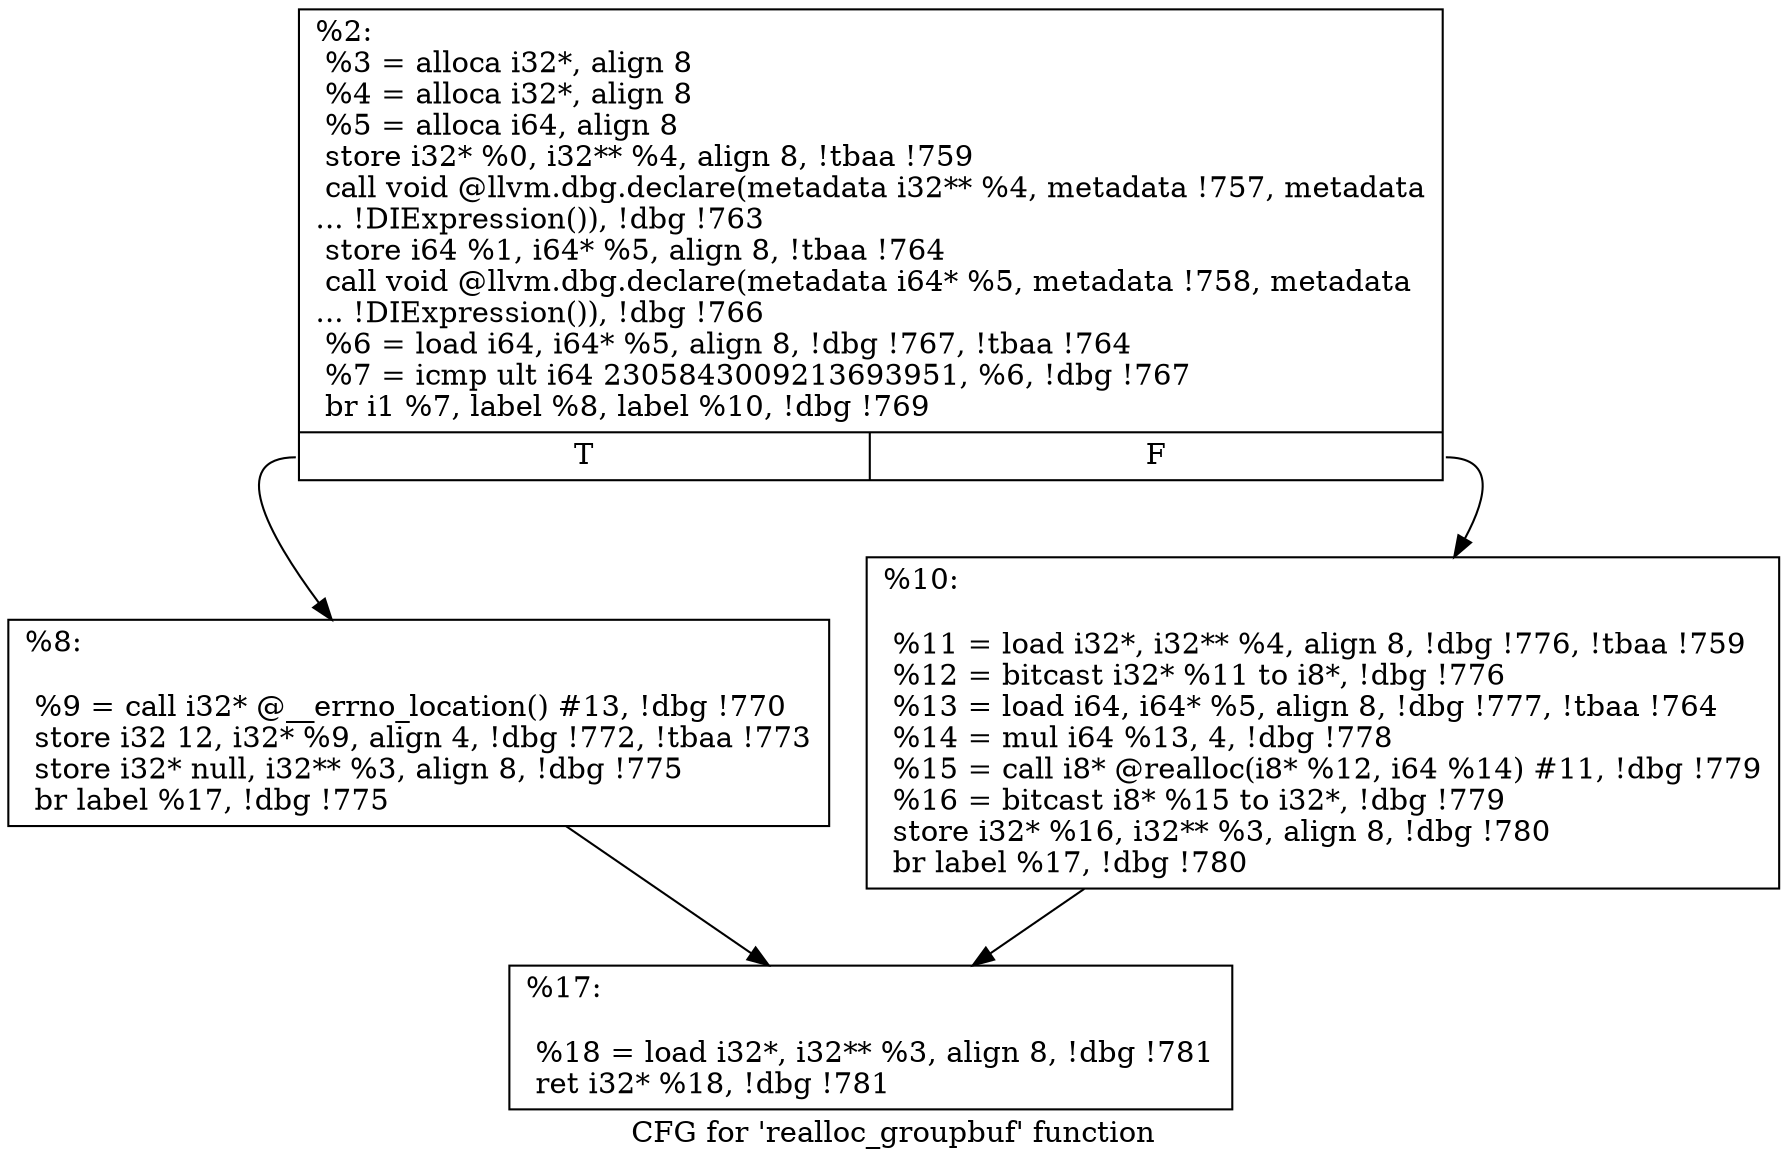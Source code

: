 digraph "CFG for 'realloc_groupbuf' function" {
	label="CFG for 'realloc_groupbuf' function";

	Node0xf6b2f0 [shape=record,label="{%2:\l  %3 = alloca i32*, align 8\l  %4 = alloca i32*, align 8\l  %5 = alloca i64, align 8\l  store i32* %0, i32** %4, align 8, !tbaa !759\l  call void @llvm.dbg.declare(metadata i32** %4, metadata !757, metadata\l... !DIExpression()), !dbg !763\l  store i64 %1, i64* %5, align 8, !tbaa !764\l  call void @llvm.dbg.declare(metadata i64* %5, metadata !758, metadata\l... !DIExpression()), !dbg !766\l  %6 = load i64, i64* %5, align 8, !dbg !767, !tbaa !764\l  %7 = icmp ult i64 2305843009213693951, %6, !dbg !767\l  br i1 %7, label %8, label %10, !dbg !769\l|{<s0>T|<s1>F}}"];
	Node0xf6b2f0:s0 -> Node0xf6b3d0;
	Node0xf6b2f0:s1 -> Node0xf6b420;
	Node0xf6b3d0 [shape=record,label="{%8:\l\l  %9 = call i32* @__errno_location() #13, !dbg !770\l  store i32 12, i32* %9, align 4, !dbg !772, !tbaa !773\l  store i32* null, i32** %3, align 8, !dbg !775\l  br label %17, !dbg !775\l}"];
	Node0xf6b3d0 -> Node0xf6b470;
	Node0xf6b420 [shape=record,label="{%10:\l\l  %11 = load i32*, i32** %4, align 8, !dbg !776, !tbaa !759\l  %12 = bitcast i32* %11 to i8*, !dbg !776\l  %13 = load i64, i64* %5, align 8, !dbg !777, !tbaa !764\l  %14 = mul i64 %13, 4, !dbg !778\l  %15 = call i8* @realloc(i8* %12, i64 %14) #11, !dbg !779\l  %16 = bitcast i8* %15 to i32*, !dbg !779\l  store i32* %16, i32** %3, align 8, !dbg !780\l  br label %17, !dbg !780\l}"];
	Node0xf6b420 -> Node0xf6b470;
	Node0xf6b470 [shape=record,label="{%17:\l\l  %18 = load i32*, i32** %3, align 8, !dbg !781\l  ret i32* %18, !dbg !781\l}"];
}
